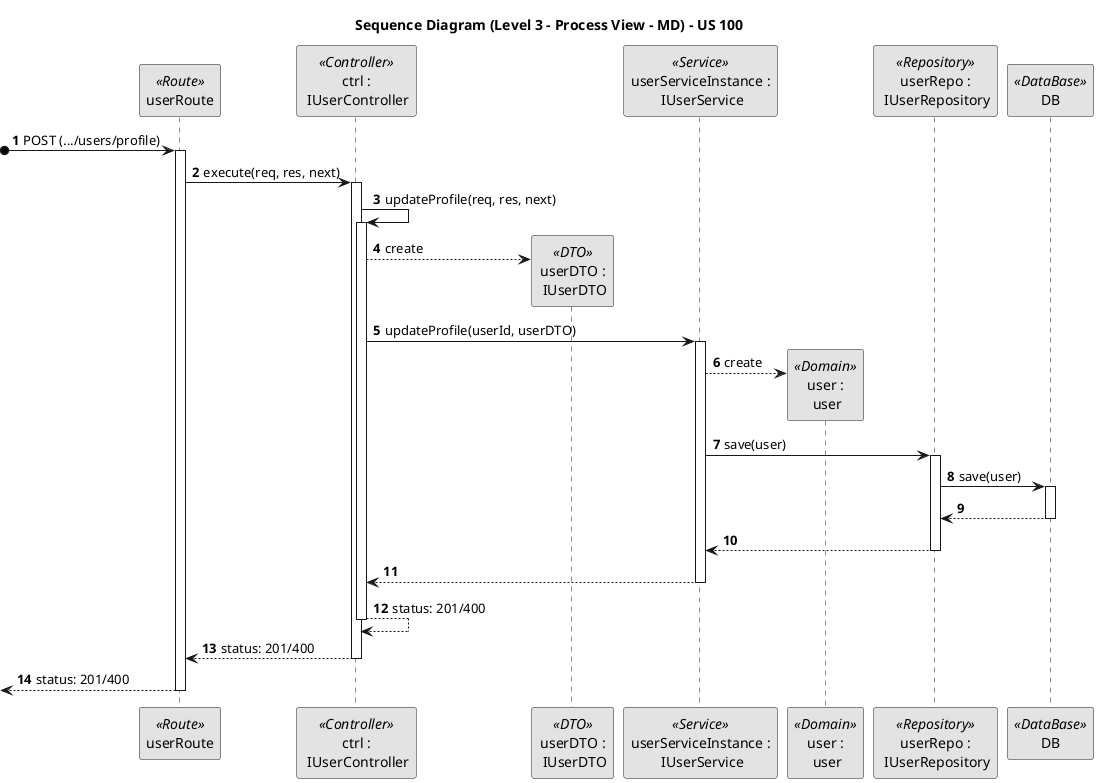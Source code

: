 @startuml
skinparam monochrome true
skinparam packageStyle rectangle
skinparam shadowing false

title Sequence Diagram (Level 3 - Process View - MD) - US 100
autonumber

participant "userRoute" as Route <<Route>>
participant "ctrl :\n IUserController" as Controller <<Controller>>
participant "userDTO :\n IUserDTO" as UserDTO <<DTO>>
participant "userServiceInstance :\n IUserService" as Service <<Service>>
participant "user :\n user" as User <<Domain>>
participant "userRepo :\n IUserRepository" as Repo <<Repository>>
participant "DB" as DB <<DataBase>>

?o-> Route : POST (.../users/profile)
activate Route

    Route -> Controller : execute(req, res, next)
    activate Controller
        Controller -> Controller : updateProfile(req, res, next)
        activate Controller
            Controller --> UserDTO** : create
            Controller -> Service : updateProfile(userId, userDTO)

            activate Service
                Service --> User** : create
                Service -> Repo : save(user)
                activate Repo
                    Repo -> DB : save(user)
                    activate DB
                    DB --> Repo :
                    deactivate DB
                    Repo --> Service :
                deactivate Repo
                Service --> Controller :
            deactivate Service

            Controller --> Controller : status: 201/400
        deactivate Controller
    Controller --> Route : status: 201/400
    deactivate Controller

<-- Route : status: 201/400
deactivate Route

@enduml